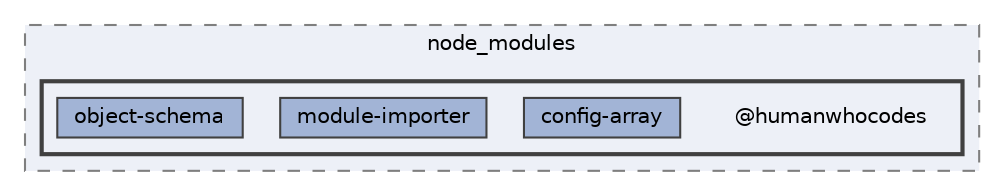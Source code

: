 digraph "pkiclassroomrescheduler/src/main/frontend/node_modules/@humanwhocodes"
{
 // LATEX_PDF_SIZE
  bgcolor="transparent";
  edge [fontname=Helvetica,fontsize=10,labelfontname=Helvetica,labelfontsize=10];
  node [fontname=Helvetica,fontsize=10,shape=box,height=0.2,width=0.4];
  compound=true
  subgraph clusterdir_72953eda66ccb3a2722c28e1c3e6c23b {
    graph [ bgcolor="#edf0f7", pencolor="grey50", label="node_modules", fontname=Helvetica,fontsize=10 style="filled,dashed", URL="dir_72953eda66ccb3a2722c28e1c3e6c23b.html",tooltip=""]
  subgraph clusterdir_cde7cc2f4ff5ea35f7ab02a6dfae043b {
    graph [ bgcolor="#edf0f7", pencolor="grey25", label="", fontname=Helvetica,fontsize=10 style="filled,bold", URL="dir_cde7cc2f4ff5ea35f7ab02a6dfae043b.html",tooltip=""]
    dir_cde7cc2f4ff5ea35f7ab02a6dfae043b [shape=plaintext, label="@humanwhocodes"];
  dir_5d6c2af5278cb3cc190ef0b04d90579a [label="config-array", fillcolor="#a2b4d6", color="grey25", style="filled", URL="dir_5d6c2af5278cb3cc190ef0b04d90579a.html",tooltip=""];
  dir_ad37bcacc0917bc50a7e7cce69cd746a [label="module-importer", fillcolor="#a2b4d6", color="grey25", style="filled", URL="dir_ad37bcacc0917bc50a7e7cce69cd746a.html",tooltip=""];
  dir_b09881409768fa48263ee5269699e1d9 [label="object-schema", fillcolor="#a2b4d6", color="grey25", style="filled", URL="dir_b09881409768fa48263ee5269699e1d9.html",tooltip=""];
  }
  }
}
